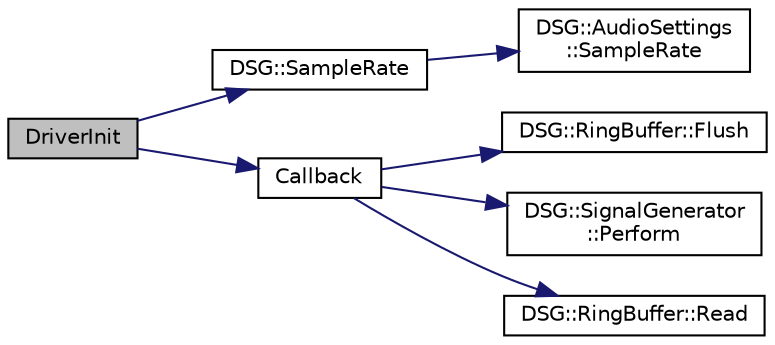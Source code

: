 digraph "DriverInit"
{
  edge [fontname="Helvetica",fontsize="10",labelfontname="Helvetica",labelfontsize="10"];
  node [fontname="Helvetica",fontsize="10",shape=record];
  rankdir="LR";
  Node1 [label="DriverInit",height=0.2,width=0.4,color="black", fillcolor="grey75", style="filled", fontcolor="black"];
  Node1 -> Node2 [color="midnightblue",fontsize="10",style="solid"];
  Node2 [label="DSG::SampleRate",height=0.2,width=0.4,color="black", fillcolor="white", style="filled",URL="$namespace_d_s_g.html#a72df05177db0412c3590070923f62819",tooltip="DSG::SampleRate - Get Global Sample Rate. "];
  Node2 -> Node3 [color="midnightblue",fontsize="10",style="solid"];
  Node3 [label="DSG::AudioSettings\l::SampleRate",height=0.2,width=0.4,color="black", fillcolor="white", style="filled",URL="$class_d_s_g_1_1_audio_settings.html#a4f459c389b10c11828e2f2f00c012c49"];
  Node1 -> Node4 [color="midnightblue",fontsize="10",style="solid"];
  Node4 [label="Callback",height=0.2,width=0.4,color="black", fillcolor="white", style="filled",URL="$_driver_8cpp.html#a110986770da2cd49dcf3789f8cc09c28"];
  Node4 -> Node5 [color="midnightblue",fontsize="10",style="solid"];
  Node5 [label="DSG::RingBuffer::Flush",height=0.2,width=0.4,color="black", fillcolor="white", style="filled",URL="$class_d_s_g_1_1_ring_buffer.html#ab23c8003d2857809a816068eeb209d60"];
  Node4 -> Node6 [color="midnightblue",fontsize="10",style="solid"];
  Node6 [label="DSG::SignalGenerator\l::Perform",height=0.2,width=0.4,color="black", fillcolor="white", style="filled",URL="$class_d_s_g_1_1_signal_generator.html#a46fe75a81a242e191c5049d33ddf4155"];
  Node4 -> Node7 [color="midnightblue",fontsize="10",style="solid"];
  Node7 [label="DSG::RingBuffer::Read",height=0.2,width=0.4,color="black", fillcolor="white", style="filled",URL="$class_d_s_g_1_1_ring_buffer.html#a6b2848a64f15c7b0c320779582fa0fbe"];
}
